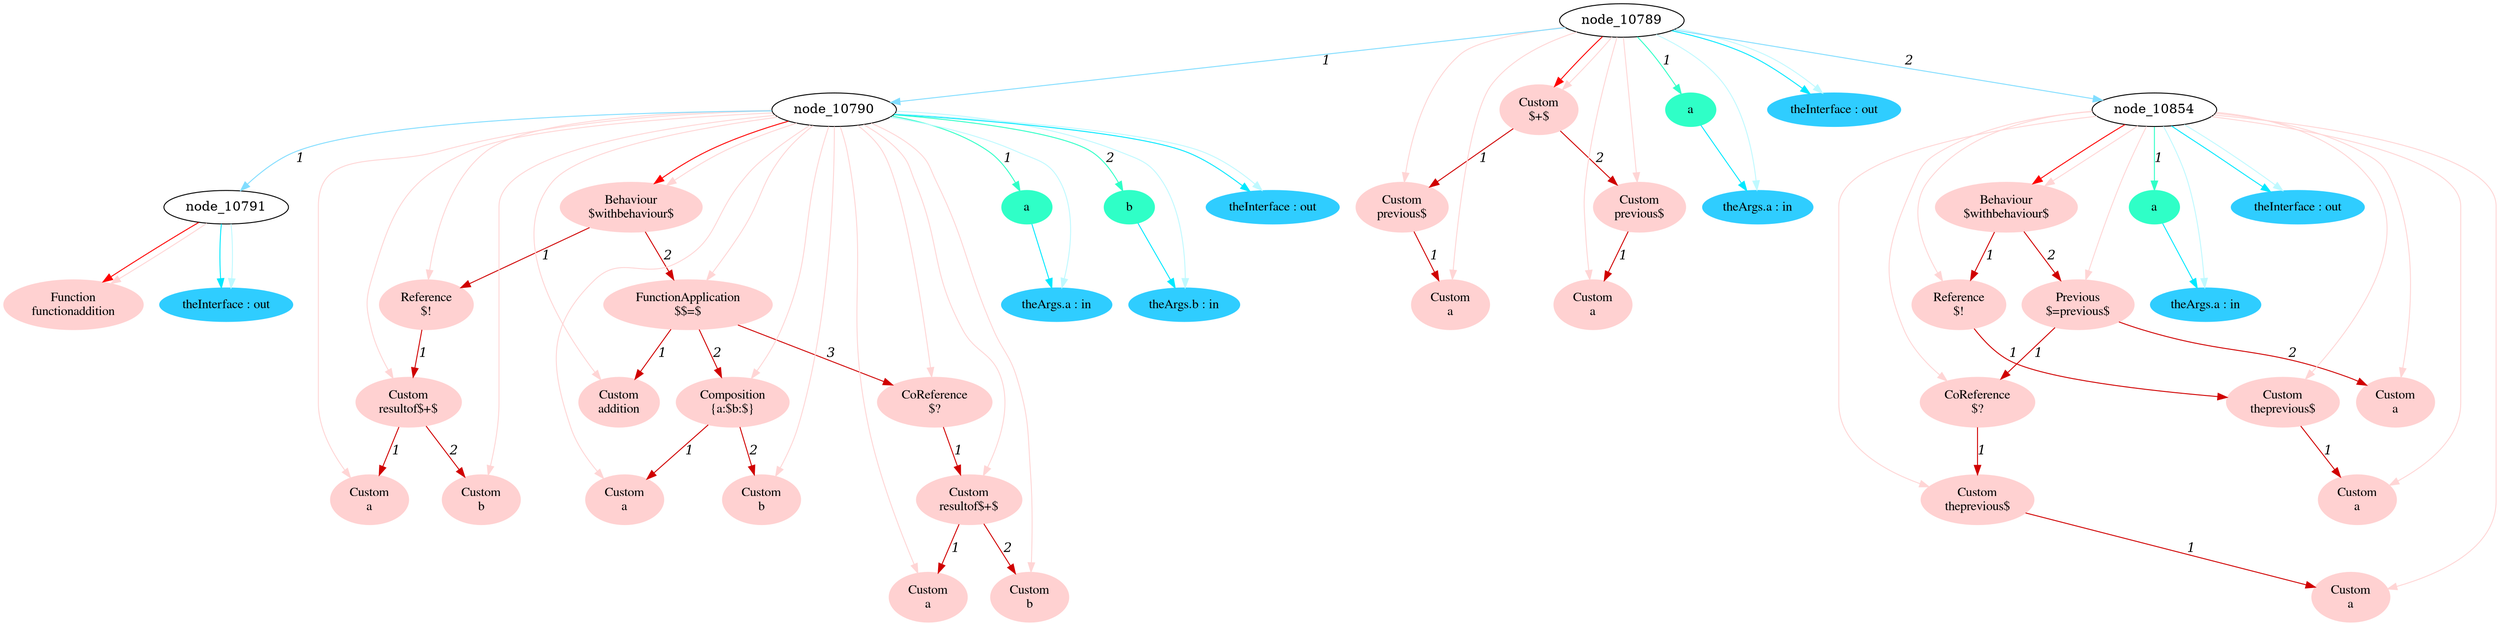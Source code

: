 digraph g{node_10795 [shape="ellipse", style="filled", color="#ffd1d1", fontname="Times", label="Function
functionaddition" ]
node_10812 [shape="ellipse", style="filled", color="#ffd1d1", fontname="Times", label="Behaviour
$withbehaviour$" ]
node_10814 [shape="ellipse", style="filled", color="#ffd1d1", fontname="Times", label="Reference
$!" ]
node_10816 [shape="ellipse", style="filled", color="#ffd1d1", fontname="Times", label="Custom
resultof$+$" ]
node_10818 [shape="ellipse", style="filled", color="#ffd1d1", fontname="Times", label="Custom
a" ]
node_10820 [shape="ellipse", style="filled", color="#ffd1d1", fontname="Times", label="Custom
b" ]
node_10825 [shape="ellipse", style="filled", color="#ffd1d1", fontname="Times", label="FunctionApplication
$$=$" ]
node_10827 [shape="ellipse", style="filled", color="#ffd1d1", fontname="Times", label="Custom
addition" ]
node_10829 [shape="ellipse", style="filled", color="#ffd1d1", fontname="Times", label="Composition
{a:$b:$}" ]
node_10831 [shape="ellipse", style="filled", color="#ffd1d1", fontname="Times", label="Custom
a" ]
node_10833 [shape="ellipse", style="filled", color="#ffd1d1", fontname="Times", label="Custom
b" ]
node_10837 [shape="ellipse", style="filled", color="#ffd1d1", fontname="Times", label="CoReference
$?" ]
node_10839 [shape="ellipse", style="filled", color="#ffd1d1", fontname="Times", label="Custom
resultof$+$" ]
node_10841 [shape="ellipse", style="filled", color="#ffd1d1", fontname="Times", label="Custom
a" ]
node_10843 [shape="ellipse", style="filled", color="#ffd1d1", fontname="Times", label="Custom
b" ]
node_10863 [shape="ellipse", style="filled", color="#ffd1d1", fontname="Times", label="Behaviour
$withbehaviour$" ]
node_10865 [shape="ellipse", style="filled", color="#ffd1d1", fontname="Times", label="Reference
$!" ]
node_10867 [shape="ellipse", style="filled", color="#ffd1d1", fontname="Times", label="Custom
theprevious$" ]
node_10869 [shape="ellipse", style="filled", color="#ffd1d1", fontname="Times", label="Custom
a" ]
node_10873 [shape="ellipse", style="filled", color="#ffd1d1", fontname="Times", label="Previous
$=previous$" ]
node_10875 [shape="ellipse", style="filled", color="#ffd1d1", fontname="Times", label="CoReference
$?" ]
node_10877 [shape="ellipse", style="filled", color="#ffd1d1", fontname="Times", label="Custom
theprevious$" ]
node_10879 [shape="ellipse", style="filled", color="#ffd1d1", fontname="Times", label="Custom
a" ]
node_10883 [shape="ellipse", style="filled", color="#ffd1d1", fontname="Times", label="Custom
a" ]
node_10900 [shape="ellipse", style="filled", color="#ffd1d1", fontname="Times", label="Custom
$+$" ]
node_10902 [shape="ellipse", style="filled", color="#ffd1d1", fontname="Times", label="Custom
previous$" ]
node_10904 [shape="ellipse", style="filled", color="#ffd1d1", fontname="Times", label="Custom
a" ]
node_10907 [shape="ellipse", style="filled", color="#ffd1d1", fontname="Times", label="Custom
previous$" ]
node_10909 [shape="ellipse", style="filled", color="#ffd1d1", fontname="Times", label="Custom
a" ]
node_10799 [shape="ellipse", style="filled", color="#2fffc7", fontname="Times", label="a" ]
node_10803 [shape="ellipse", style="filled", color="#2fffc7", fontname="Times", label="b" ]
node_10855 [shape="ellipse", style="filled", color="#2fffc7", fontname="Times", label="a" ]
node_10892 [shape="ellipse", style="filled", color="#2fffc7", fontname="Times", label="a" ]
node_10792 [shape="ellipse", style="filled", color="#2fcdff", fontname="Times", label="theInterface : out" ]
node_10800 [shape="ellipse", style="filled", color="#2fcdff", fontname="Times", label="theArgs.a : in" ]
node_10804 [shape="ellipse", style="filled", color="#2fcdff", fontname="Times", label="theArgs.b : in" ]
node_10809 [shape="ellipse", style="filled", color="#2fcdff", fontname="Times", label="theInterface : out" ]
node_10856 [shape="ellipse", style="filled", color="#2fcdff", fontname="Times", label="theArgs.a : in" ]
node_10860 [shape="ellipse", style="filled", color="#2fcdff", fontname="Times", label="theInterface : out" ]
node_10893 [shape="ellipse", style="filled", color="#2fcdff", fontname="Times", label="theArgs.a : in" ]
node_10897 [shape="ellipse", style="filled", color="#2fcdff", fontname="Times", label="theInterface : out" ]
node_10816 -> node_10818 [dir=forward, arrowHead=normal, fontname="Times-Italic", arrowsize=1, color="#d00000", label="1",  headlabel="", taillabel="" ]
node_10816 -> node_10820 [dir=forward, arrowHead=normal, fontname="Times-Italic", arrowsize=1, color="#d00000", label="2",  headlabel="", taillabel="" ]
node_10814 -> node_10816 [dir=forward, arrowHead=normal, fontname="Times-Italic", arrowsize=1, color="#d00000", label="1",  headlabel="", taillabel="" ]
node_10829 -> node_10831 [dir=forward, arrowHead=normal, fontname="Times-Italic", arrowsize=1, color="#d00000", label="1",  headlabel="", taillabel="" ]
node_10829 -> node_10833 [dir=forward, arrowHead=normal, fontname="Times-Italic", arrowsize=1, color="#d00000", label="2",  headlabel="", taillabel="" ]
node_10839 -> node_10841 [dir=forward, arrowHead=normal, fontname="Times-Italic", arrowsize=1, color="#d00000", label="1",  headlabel="", taillabel="" ]
node_10839 -> node_10843 [dir=forward, arrowHead=normal, fontname="Times-Italic", arrowsize=1, color="#d00000", label="2",  headlabel="", taillabel="" ]
node_10837 -> node_10839 [dir=forward, arrowHead=normal, fontname="Times-Italic", arrowsize=1, color="#d00000", label="1",  headlabel="", taillabel="" ]
node_10825 -> node_10827 [dir=forward, arrowHead=normal, fontname="Times-Italic", arrowsize=1, color="#d00000", label="1",  headlabel="", taillabel="" ]
node_10825 -> node_10829 [dir=forward, arrowHead=normal, fontname="Times-Italic", arrowsize=1, color="#d00000", label="2",  headlabel="", taillabel="" ]
node_10825 -> node_10837 [dir=forward, arrowHead=normal, fontname="Times-Italic", arrowsize=1, color="#d00000", label="3",  headlabel="", taillabel="" ]
node_10812 -> node_10814 [dir=forward, arrowHead=normal, fontname="Times-Italic", arrowsize=1, color="#d00000", label="1",  headlabel="", taillabel="" ]
node_10812 -> node_10825 [dir=forward, arrowHead=normal, fontname="Times-Italic", arrowsize=1, color="#d00000", label="2",  headlabel="", taillabel="" ]
node_10867 -> node_10869 [dir=forward, arrowHead=normal, fontname="Times-Italic", arrowsize=1, color="#d00000", label="1",  headlabel="", taillabel="" ]
node_10865 -> node_10867 [dir=forward, arrowHead=normal, fontname="Times-Italic", arrowsize=1, color="#d00000", label="1",  headlabel="", taillabel="" ]
node_10877 -> node_10879 [dir=forward, arrowHead=normal, fontname="Times-Italic", arrowsize=1, color="#d00000", label="1",  headlabel="", taillabel="" ]
node_10875 -> node_10877 [dir=forward, arrowHead=normal, fontname="Times-Italic", arrowsize=1, color="#d00000", label="1",  headlabel="", taillabel="" ]
node_10873 -> node_10875 [dir=forward, arrowHead=normal, fontname="Times-Italic", arrowsize=1, color="#d00000", label="1",  headlabel="", taillabel="" ]
node_10873 -> node_10883 [dir=forward, arrowHead=normal, fontname="Times-Italic", arrowsize=1, color="#d00000", label="2",  headlabel="", taillabel="" ]
node_10863 -> node_10865 [dir=forward, arrowHead=normal, fontname="Times-Italic", arrowsize=1, color="#d00000", label="1",  headlabel="", taillabel="" ]
node_10863 -> node_10873 [dir=forward, arrowHead=normal, fontname="Times-Italic", arrowsize=1, color="#d00000", label="2",  headlabel="", taillabel="" ]
node_10902 -> node_10904 [dir=forward, arrowHead=normal, fontname="Times-Italic", arrowsize=1, color="#d00000", label="1",  headlabel="", taillabel="" ]
node_10907 -> node_10909 [dir=forward, arrowHead=normal, fontname="Times-Italic", arrowsize=1, color="#d00000", label="1",  headlabel="", taillabel="" ]
node_10900 -> node_10902 [dir=forward, arrowHead=normal, fontname="Times-Italic", arrowsize=1, color="#d00000", label="1",  headlabel="", taillabel="" ]
node_10900 -> node_10907 [dir=forward, arrowHead=normal, fontname="Times-Italic", arrowsize=1, color="#d00000", label="2",  headlabel="", taillabel="" ]
node_10791 -> node_10795 [dir=forward, arrowHead=normal, fontname="Times-Italic", arrowsize=1, color="#ff0000", label="",  headlabel="", taillabel="" ]
node_10790 -> node_10812 [dir=forward, arrowHead=normal, fontname="Times-Italic", arrowsize=1, color="#ff0000", label="",  headlabel="", taillabel="" ]
node_10854 -> node_10863 [dir=forward, arrowHead=normal, fontname="Times-Italic", arrowsize=1, color="#ff0000", label="",  headlabel="", taillabel="" ]
node_10789 -> node_10900 [dir=forward, arrowHead=normal, fontname="Times-Italic", arrowsize=1, color="#ff0000", label="",  headlabel="", taillabel="" ]
node_10791 -> node_10795 [dir=forward, arrowHead=normal, fontname="Times-Italic", arrowsize=1, color="#ffd5d5", label="",  headlabel="", taillabel="" ]
node_10790 -> node_10812 [dir=forward, arrowHead=normal, fontname="Times-Italic", arrowsize=1, color="#ffd5d5", label="",  headlabel="", taillabel="" ]
node_10790 -> node_10814 [dir=forward, arrowHead=normal, fontname="Times-Italic", arrowsize=1, color="#ffd5d5", label="",  headlabel="", taillabel="" ]
node_10790 -> node_10816 [dir=forward, arrowHead=normal, fontname="Times-Italic", arrowsize=1, color="#ffd5d5", label="",  headlabel="", taillabel="" ]
node_10790 -> node_10818 [dir=forward, arrowHead=normal, fontname="Times-Italic", arrowsize=1, color="#ffd5d5", label="",  headlabel="", taillabel="" ]
node_10790 -> node_10820 [dir=forward, arrowHead=normal, fontname="Times-Italic", arrowsize=1, color="#ffd5d5", label="",  headlabel="", taillabel="" ]
node_10790 -> node_10825 [dir=forward, arrowHead=normal, fontname="Times-Italic", arrowsize=1, color="#ffd5d5", label="",  headlabel="", taillabel="" ]
node_10790 -> node_10827 [dir=forward, arrowHead=normal, fontname="Times-Italic", arrowsize=1, color="#ffd5d5", label="",  headlabel="", taillabel="" ]
node_10790 -> node_10829 [dir=forward, arrowHead=normal, fontname="Times-Italic", arrowsize=1, color="#ffd5d5", label="",  headlabel="", taillabel="" ]
node_10790 -> node_10831 [dir=forward, arrowHead=normal, fontname="Times-Italic", arrowsize=1, color="#ffd5d5", label="",  headlabel="", taillabel="" ]
node_10790 -> node_10833 [dir=forward, arrowHead=normal, fontname="Times-Italic", arrowsize=1, color="#ffd5d5", label="",  headlabel="", taillabel="" ]
node_10790 -> node_10837 [dir=forward, arrowHead=normal, fontname="Times-Italic", arrowsize=1, color="#ffd5d5", label="",  headlabel="", taillabel="" ]
node_10790 -> node_10839 [dir=forward, arrowHead=normal, fontname="Times-Italic", arrowsize=1, color="#ffd5d5", label="",  headlabel="", taillabel="" ]
node_10790 -> node_10841 [dir=forward, arrowHead=normal, fontname="Times-Italic", arrowsize=1, color="#ffd5d5", label="",  headlabel="", taillabel="" ]
node_10790 -> node_10843 [dir=forward, arrowHead=normal, fontname="Times-Italic", arrowsize=1, color="#ffd5d5", label="",  headlabel="", taillabel="" ]
node_10854 -> node_10863 [dir=forward, arrowHead=normal, fontname="Times-Italic", arrowsize=1, color="#ffd5d5", label="",  headlabel="", taillabel="" ]
node_10854 -> node_10865 [dir=forward, arrowHead=normal, fontname="Times-Italic", arrowsize=1, color="#ffd5d5", label="",  headlabel="", taillabel="" ]
node_10854 -> node_10867 [dir=forward, arrowHead=normal, fontname="Times-Italic", arrowsize=1, color="#ffd5d5", label="",  headlabel="", taillabel="" ]
node_10854 -> node_10869 [dir=forward, arrowHead=normal, fontname="Times-Italic", arrowsize=1, color="#ffd5d5", label="",  headlabel="", taillabel="" ]
node_10854 -> node_10873 [dir=forward, arrowHead=normal, fontname="Times-Italic", arrowsize=1, color="#ffd5d5", label="",  headlabel="", taillabel="" ]
node_10854 -> node_10875 [dir=forward, arrowHead=normal, fontname="Times-Italic", arrowsize=1, color="#ffd5d5", label="",  headlabel="", taillabel="" ]
node_10854 -> node_10877 [dir=forward, arrowHead=normal, fontname="Times-Italic", arrowsize=1, color="#ffd5d5", label="",  headlabel="", taillabel="" ]
node_10854 -> node_10879 [dir=forward, arrowHead=normal, fontname="Times-Italic", arrowsize=1, color="#ffd5d5", label="",  headlabel="", taillabel="" ]
node_10854 -> node_10883 [dir=forward, arrowHead=normal, fontname="Times-Italic", arrowsize=1, color="#ffd5d5", label="",  headlabel="", taillabel="" ]
node_10789 -> node_10900 [dir=forward, arrowHead=normal, fontname="Times-Italic", arrowsize=1, color="#ffd5d5", label="",  headlabel="", taillabel="" ]
node_10789 -> node_10902 [dir=forward, arrowHead=normal, fontname="Times-Italic", arrowsize=1, color="#ffd5d5", label="",  headlabel="", taillabel="" ]
node_10789 -> node_10904 [dir=forward, arrowHead=normal, fontname="Times-Italic", arrowsize=1, color="#ffd5d5", label="",  headlabel="", taillabel="" ]
node_10789 -> node_10907 [dir=forward, arrowHead=normal, fontname="Times-Italic", arrowsize=1, color="#ffd5d5", label="",  headlabel="", taillabel="" ]
node_10789 -> node_10909 [dir=forward, arrowHead=normal, fontname="Times-Italic", arrowsize=1, color="#ffd5d5", label="",  headlabel="", taillabel="" ]
node_10790 -> node_10799 [dir=forward, arrowHead=normal, fontname="Times-Italic", arrowsize=1, color="#2fffc7", label="1",  headlabel="", taillabel="" ]
node_10790 -> node_10803 [dir=forward, arrowHead=normal, fontname="Times-Italic", arrowsize=1, color="#2fffc7", label="2",  headlabel="", taillabel="" ]
node_10854 -> node_10855 [dir=forward, arrowHead=normal, fontname="Times-Italic", arrowsize=1, color="#2fffc7", label="1",  headlabel="", taillabel="" ]
node_10789 -> node_10892 [dir=forward, arrowHead=normal, fontname="Times-Italic", arrowsize=1, color="#2fffc7", label="1",  headlabel="", taillabel="" ]
node_10799 -> node_10800 [dir=forward, arrowHead=normal, fontname="Times-Italic", arrowsize=1, color="#00e8ff", label="",  headlabel="", taillabel="" ]
node_10803 -> node_10804 [dir=forward, arrowHead=normal, fontname="Times-Italic", arrowsize=1, color="#00e8ff", label="",  headlabel="", taillabel="" ]
node_10855 -> node_10856 [dir=forward, arrowHead=normal, fontname="Times-Italic", arrowsize=1, color="#00e8ff", label="",  headlabel="", taillabel="" ]
node_10892 -> node_10893 [dir=forward, arrowHead=normal, fontname="Times-Italic", arrowsize=1, color="#00e8ff", label="",  headlabel="", taillabel="" ]
node_10791 -> node_10792 [dir=forward, arrowHead=normal, fontname="Times-Italic", arrowsize=1, color="#00e8ff", label="",  headlabel="", taillabel="" ]
node_10790 -> node_10809 [dir=forward, arrowHead=normal, fontname="Times-Italic", arrowsize=1, color="#00e8ff", label="",  headlabel="", taillabel="" ]
node_10854 -> node_10860 [dir=forward, arrowHead=normal, fontname="Times-Italic", arrowsize=1, color="#00e8ff", label="",  headlabel="", taillabel="" ]
node_10789 -> node_10897 [dir=forward, arrowHead=normal, fontname="Times-Italic", arrowsize=1, color="#00e8ff", label="",  headlabel="", taillabel="" ]
node_10791 -> node_10792 [dir=forward, arrowHead=normal, fontname="Times-Italic", arrowsize=1, color="#bef9ff", label="",  headlabel="", taillabel="" ]
node_10790 -> node_10800 [dir=forward, arrowHead=normal, fontname="Times-Italic", arrowsize=1, color="#bef9ff", label="",  headlabel="", taillabel="" ]
node_10790 -> node_10804 [dir=forward, arrowHead=normal, fontname="Times-Italic", arrowsize=1, color="#bef9ff", label="",  headlabel="", taillabel="" ]
node_10790 -> node_10809 [dir=forward, arrowHead=normal, fontname="Times-Italic", arrowsize=1, color="#bef9ff", label="",  headlabel="", taillabel="" ]
node_10854 -> node_10856 [dir=forward, arrowHead=normal, fontname="Times-Italic", arrowsize=1, color="#bef9ff", label="",  headlabel="", taillabel="" ]
node_10854 -> node_10860 [dir=forward, arrowHead=normal, fontname="Times-Italic", arrowsize=1, color="#bef9ff", label="",  headlabel="", taillabel="" ]
node_10789 -> node_10893 [dir=forward, arrowHead=normal, fontname="Times-Italic", arrowsize=1, color="#bef9ff", label="",  headlabel="", taillabel="" ]
node_10789 -> node_10897 [dir=forward, arrowHead=normal, fontname="Times-Italic", arrowsize=1, color="#bef9ff", label="",  headlabel="", taillabel="" ]
node_10790 -> node_10791 [dir=forward, arrowHead=normal, fontname="Times-Italic", arrowsize=1, color="#81ddff", label="1",  headlabel="", taillabel="" ]
node_10789 -> node_10790 [dir=forward, arrowHead=normal, fontname="Times-Italic", arrowsize=1, color="#81ddff", label="1",  headlabel="", taillabel="" ]
node_10789 -> node_10854 [dir=forward, arrowHead=normal, fontname="Times-Italic", arrowsize=1, color="#81ddff", label="2",  headlabel="", taillabel="" ]
}
